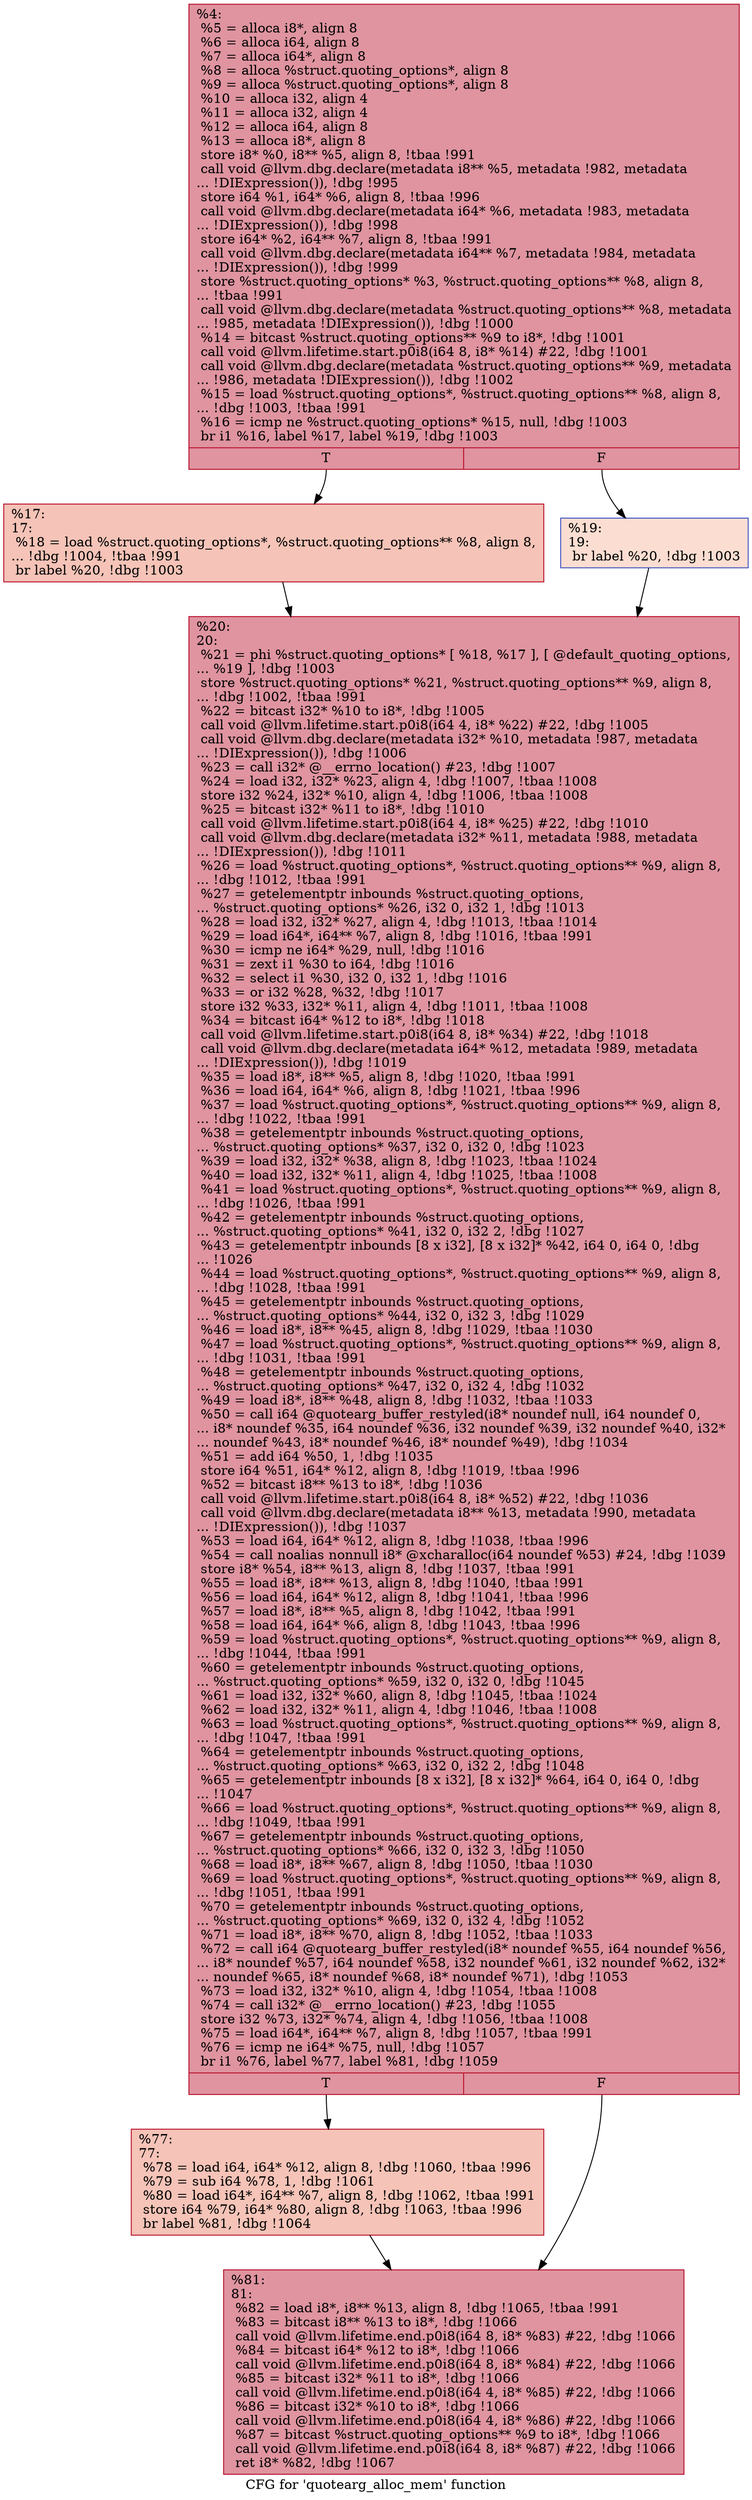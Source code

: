 digraph "CFG for 'quotearg_alloc_mem' function" {
	label="CFG for 'quotearg_alloc_mem' function";

	Node0x2555100 [shape=record,color="#b70d28ff", style=filled, fillcolor="#b70d2870",label="{%4:\l  %5 = alloca i8*, align 8\l  %6 = alloca i64, align 8\l  %7 = alloca i64*, align 8\l  %8 = alloca %struct.quoting_options*, align 8\l  %9 = alloca %struct.quoting_options*, align 8\l  %10 = alloca i32, align 4\l  %11 = alloca i32, align 4\l  %12 = alloca i64, align 8\l  %13 = alloca i8*, align 8\l  store i8* %0, i8** %5, align 8, !tbaa !991\l  call void @llvm.dbg.declare(metadata i8** %5, metadata !982, metadata\l... !DIExpression()), !dbg !995\l  store i64 %1, i64* %6, align 8, !tbaa !996\l  call void @llvm.dbg.declare(metadata i64* %6, metadata !983, metadata\l... !DIExpression()), !dbg !998\l  store i64* %2, i64** %7, align 8, !tbaa !991\l  call void @llvm.dbg.declare(metadata i64** %7, metadata !984, metadata\l... !DIExpression()), !dbg !999\l  store %struct.quoting_options* %3, %struct.quoting_options** %8, align 8,\l... !tbaa !991\l  call void @llvm.dbg.declare(metadata %struct.quoting_options** %8, metadata\l... !985, metadata !DIExpression()), !dbg !1000\l  %14 = bitcast %struct.quoting_options** %9 to i8*, !dbg !1001\l  call void @llvm.lifetime.start.p0i8(i64 8, i8* %14) #22, !dbg !1001\l  call void @llvm.dbg.declare(metadata %struct.quoting_options** %9, metadata\l... !986, metadata !DIExpression()), !dbg !1002\l  %15 = load %struct.quoting_options*, %struct.quoting_options** %8, align 8,\l... !dbg !1003, !tbaa !991\l  %16 = icmp ne %struct.quoting_options* %15, null, !dbg !1003\l  br i1 %16, label %17, label %19, !dbg !1003\l|{<s0>T|<s1>F}}"];
	Node0x2555100:s0 -> Node0x2451f50;
	Node0x2555100:s1 -> Node0x2451fa0;
	Node0x2451f50 [shape=record,color="#b70d28ff", style=filled, fillcolor="#e8765c70",label="{%17:\l17:                                               \l  %18 = load %struct.quoting_options*, %struct.quoting_options** %8, align 8,\l... !dbg !1004, !tbaa !991\l  br label %20, !dbg !1003\l}"];
	Node0x2451f50 -> Node0x2451ff0;
	Node0x2451fa0 [shape=record,color="#3d50c3ff", style=filled, fillcolor="#f7b39670",label="{%19:\l19:                                               \l  br label %20, !dbg !1003\l}"];
	Node0x2451fa0 -> Node0x2451ff0;
	Node0x2451ff0 [shape=record,color="#b70d28ff", style=filled, fillcolor="#b70d2870",label="{%20:\l20:                                               \l  %21 = phi %struct.quoting_options* [ %18, %17 ], [ @default_quoting_options,\l... %19 ], !dbg !1003\l  store %struct.quoting_options* %21, %struct.quoting_options** %9, align 8,\l... !dbg !1002, !tbaa !991\l  %22 = bitcast i32* %10 to i8*, !dbg !1005\l  call void @llvm.lifetime.start.p0i8(i64 4, i8* %22) #22, !dbg !1005\l  call void @llvm.dbg.declare(metadata i32* %10, metadata !987, metadata\l... !DIExpression()), !dbg !1006\l  %23 = call i32* @__errno_location() #23, !dbg !1007\l  %24 = load i32, i32* %23, align 4, !dbg !1007, !tbaa !1008\l  store i32 %24, i32* %10, align 4, !dbg !1006, !tbaa !1008\l  %25 = bitcast i32* %11 to i8*, !dbg !1010\l  call void @llvm.lifetime.start.p0i8(i64 4, i8* %25) #22, !dbg !1010\l  call void @llvm.dbg.declare(metadata i32* %11, metadata !988, metadata\l... !DIExpression()), !dbg !1011\l  %26 = load %struct.quoting_options*, %struct.quoting_options** %9, align 8,\l... !dbg !1012, !tbaa !991\l  %27 = getelementptr inbounds %struct.quoting_options,\l... %struct.quoting_options* %26, i32 0, i32 1, !dbg !1013\l  %28 = load i32, i32* %27, align 4, !dbg !1013, !tbaa !1014\l  %29 = load i64*, i64** %7, align 8, !dbg !1016, !tbaa !991\l  %30 = icmp ne i64* %29, null, !dbg !1016\l  %31 = zext i1 %30 to i64, !dbg !1016\l  %32 = select i1 %30, i32 0, i32 1, !dbg !1016\l  %33 = or i32 %28, %32, !dbg !1017\l  store i32 %33, i32* %11, align 4, !dbg !1011, !tbaa !1008\l  %34 = bitcast i64* %12 to i8*, !dbg !1018\l  call void @llvm.lifetime.start.p0i8(i64 8, i8* %34) #22, !dbg !1018\l  call void @llvm.dbg.declare(metadata i64* %12, metadata !989, metadata\l... !DIExpression()), !dbg !1019\l  %35 = load i8*, i8** %5, align 8, !dbg !1020, !tbaa !991\l  %36 = load i64, i64* %6, align 8, !dbg !1021, !tbaa !996\l  %37 = load %struct.quoting_options*, %struct.quoting_options** %9, align 8,\l... !dbg !1022, !tbaa !991\l  %38 = getelementptr inbounds %struct.quoting_options,\l... %struct.quoting_options* %37, i32 0, i32 0, !dbg !1023\l  %39 = load i32, i32* %38, align 8, !dbg !1023, !tbaa !1024\l  %40 = load i32, i32* %11, align 4, !dbg !1025, !tbaa !1008\l  %41 = load %struct.quoting_options*, %struct.quoting_options** %9, align 8,\l... !dbg !1026, !tbaa !991\l  %42 = getelementptr inbounds %struct.quoting_options,\l... %struct.quoting_options* %41, i32 0, i32 2, !dbg !1027\l  %43 = getelementptr inbounds [8 x i32], [8 x i32]* %42, i64 0, i64 0, !dbg\l... !1026\l  %44 = load %struct.quoting_options*, %struct.quoting_options** %9, align 8,\l... !dbg !1028, !tbaa !991\l  %45 = getelementptr inbounds %struct.quoting_options,\l... %struct.quoting_options* %44, i32 0, i32 3, !dbg !1029\l  %46 = load i8*, i8** %45, align 8, !dbg !1029, !tbaa !1030\l  %47 = load %struct.quoting_options*, %struct.quoting_options** %9, align 8,\l... !dbg !1031, !tbaa !991\l  %48 = getelementptr inbounds %struct.quoting_options,\l... %struct.quoting_options* %47, i32 0, i32 4, !dbg !1032\l  %49 = load i8*, i8** %48, align 8, !dbg !1032, !tbaa !1033\l  %50 = call i64 @quotearg_buffer_restyled(i8* noundef null, i64 noundef 0,\l... i8* noundef %35, i64 noundef %36, i32 noundef %39, i32 noundef %40, i32*\l... noundef %43, i8* noundef %46, i8* noundef %49), !dbg !1034\l  %51 = add i64 %50, 1, !dbg !1035\l  store i64 %51, i64* %12, align 8, !dbg !1019, !tbaa !996\l  %52 = bitcast i8** %13 to i8*, !dbg !1036\l  call void @llvm.lifetime.start.p0i8(i64 8, i8* %52) #22, !dbg !1036\l  call void @llvm.dbg.declare(metadata i8** %13, metadata !990, metadata\l... !DIExpression()), !dbg !1037\l  %53 = load i64, i64* %12, align 8, !dbg !1038, !tbaa !996\l  %54 = call noalias nonnull i8* @xcharalloc(i64 noundef %53) #24, !dbg !1039\l  store i8* %54, i8** %13, align 8, !dbg !1037, !tbaa !991\l  %55 = load i8*, i8** %13, align 8, !dbg !1040, !tbaa !991\l  %56 = load i64, i64* %12, align 8, !dbg !1041, !tbaa !996\l  %57 = load i8*, i8** %5, align 8, !dbg !1042, !tbaa !991\l  %58 = load i64, i64* %6, align 8, !dbg !1043, !tbaa !996\l  %59 = load %struct.quoting_options*, %struct.quoting_options** %9, align 8,\l... !dbg !1044, !tbaa !991\l  %60 = getelementptr inbounds %struct.quoting_options,\l... %struct.quoting_options* %59, i32 0, i32 0, !dbg !1045\l  %61 = load i32, i32* %60, align 8, !dbg !1045, !tbaa !1024\l  %62 = load i32, i32* %11, align 4, !dbg !1046, !tbaa !1008\l  %63 = load %struct.quoting_options*, %struct.quoting_options** %9, align 8,\l... !dbg !1047, !tbaa !991\l  %64 = getelementptr inbounds %struct.quoting_options,\l... %struct.quoting_options* %63, i32 0, i32 2, !dbg !1048\l  %65 = getelementptr inbounds [8 x i32], [8 x i32]* %64, i64 0, i64 0, !dbg\l... !1047\l  %66 = load %struct.quoting_options*, %struct.quoting_options** %9, align 8,\l... !dbg !1049, !tbaa !991\l  %67 = getelementptr inbounds %struct.quoting_options,\l... %struct.quoting_options* %66, i32 0, i32 3, !dbg !1050\l  %68 = load i8*, i8** %67, align 8, !dbg !1050, !tbaa !1030\l  %69 = load %struct.quoting_options*, %struct.quoting_options** %9, align 8,\l... !dbg !1051, !tbaa !991\l  %70 = getelementptr inbounds %struct.quoting_options,\l... %struct.quoting_options* %69, i32 0, i32 4, !dbg !1052\l  %71 = load i8*, i8** %70, align 8, !dbg !1052, !tbaa !1033\l  %72 = call i64 @quotearg_buffer_restyled(i8* noundef %55, i64 noundef %56,\l... i8* noundef %57, i64 noundef %58, i32 noundef %61, i32 noundef %62, i32*\l... noundef %65, i8* noundef %68, i8* noundef %71), !dbg !1053\l  %73 = load i32, i32* %10, align 4, !dbg !1054, !tbaa !1008\l  %74 = call i32* @__errno_location() #23, !dbg !1055\l  store i32 %73, i32* %74, align 4, !dbg !1056, !tbaa !1008\l  %75 = load i64*, i64** %7, align 8, !dbg !1057, !tbaa !991\l  %76 = icmp ne i64* %75, null, !dbg !1057\l  br i1 %76, label %77, label %81, !dbg !1059\l|{<s0>T|<s1>F}}"];
	Node0x2451ff0:s0 -> Node0x2452040;
	Node0x2451ff0:s1 -> Node0x2452090;
	Node0x2452040 [shape=record,color="#b70d28ff", style=filled, fillcolor="#e8765c70",label="{%77:\l77:                                               \l  %78 = load i64, i64* %12, align 8, !dbg !1060, !tbaa !996\l  %79 = sub i64 %78, 1, !dbg !1061\l  %80 = load i64*, i64** %7, align 8, !dbg !1062, !tbaa !991\l  store i64 %79, i64* %80, align 8, !dbg !1063, !tbaa !996\l  br label %81, !dbg !1064\l}"];
	Node0x2452040 -> Node0x2452090;
	Node0x2452090 [shape=record,color="#b70d28ff", style=filled, fillcolor="#b70d2870",label="{%81:\l81:                                               \l  %82 = load i8*, i8** %13, align 8, !dbg !1065, !tbaa !991\l  %83 = bitcast i8** %13 to i8*, !dbg !1066\l  call void @llvm.lifetime.end.p0i8(i64 8, i8* %83) #22, !dbg !1066\l  %84 = bitcast i64* %12 to i8*, !dbg !1066\l  call void @llvm.lifetime.end.p0i8(i64 8, i8* %84) #22, !dbg !1066\l  %85 = bitcast i32* %11 to i8*, !dbg !1066\l  call void @llvm.lifetime.end.p0i8(i64 4, i8* %85) #22, !dbg !1066\l  %86 = bitcast i32* %10 to i8*, !dbg !1066\l  call void @llvm.lifetime.end.p0i8(i64 4, i8* %86) #22, !dbg !1066\l  %87 = bitcast %struct.quoting_options** %9 to i8*, !dbg !1066\l  call void @llvm.lifetime.end.p0i8(i64 8, i8* %87) #22, !dbg !1066\l  ret i8* %82, !dbg !1067\l}"];
}

